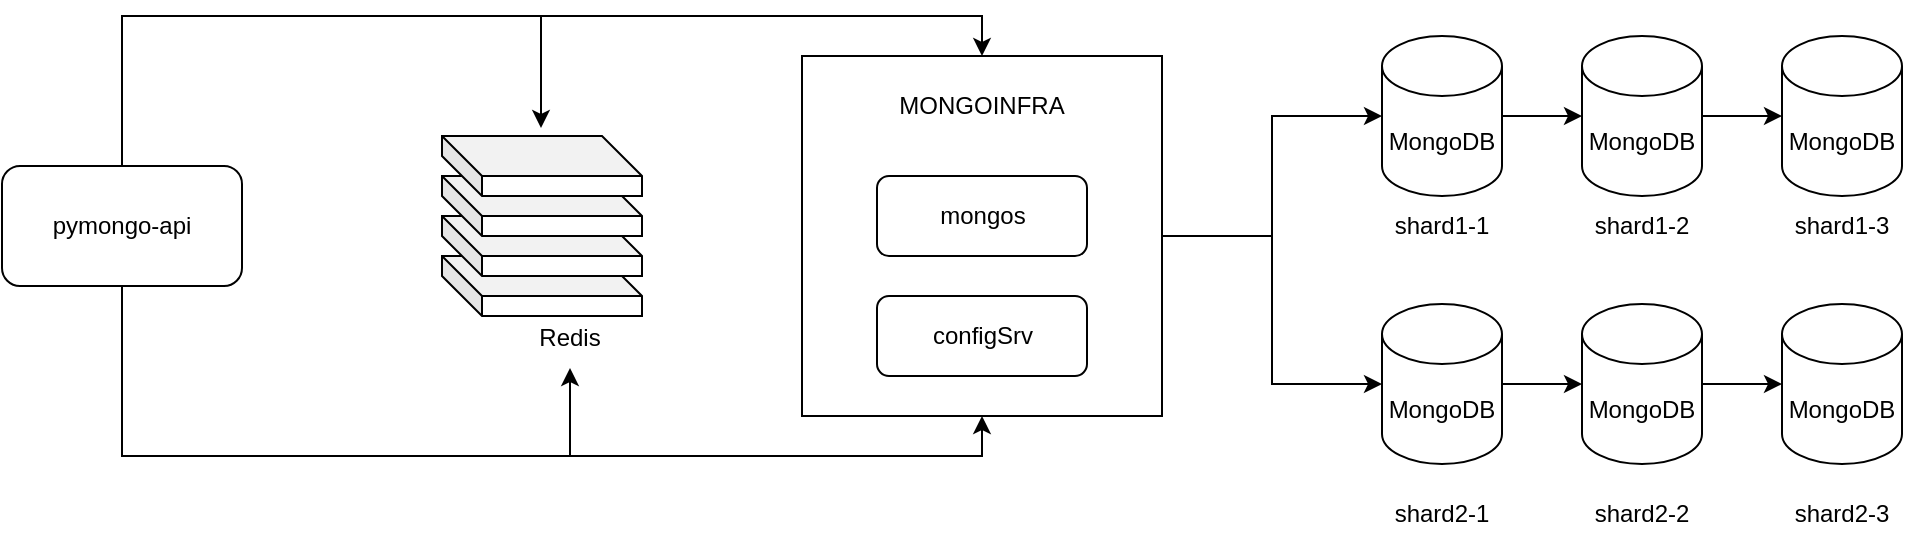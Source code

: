 <mxfile version="26.0.3">
  <diagram name="Page-1" id="-H_mtQnk-PTXWXPvYvuk">
    <mxGraphModel dx="1434" dy="838" grid="1" gridSize="10" guides="1" tooltips="1" connect="1" arrows="1" fold="1" page="1" pageScale="1" pageWidth="1169" pageHeight="827" math="0" shadow="0">
      <root>
        <mxCell id="0" />
        <mxCell id="1" parent="0" />
        <mxCell id="Muc_aPClsLvkvHybbQeR-3" value="MongoDB" style="shape=cylinder3;whiteSpace=wrap;html=1;boundedLbl=1;backgroundOutline=1;size=15;" parent="1" vertex="1">
          <mxGeometry x="920" y="334" width="60" height="80" as="geometry" />
        </mxCell>
        <mxCell id="Muc_aPClsLvkvHybbQeR-4" value="MongoDB" style="shape=cylinder3;whiteSpace=wrap;html=1;boundedLbl=1;backgroundOutline=1;size=15;" parent="1" vertex="1">
          <mxGeometry x="1020" y="334" width="60" height="80" as="geometry" />
        </mxCell>
        <mxCell id="Muc_aPClsLvkvHybbQeR-1" value="MongoDB" style="shape=cylinder3;whiteSpace=wrap;html=1;boundedLbl=1;backgroundOutline=1;size=15;" parent="1" vertex="1">
          <mxGeometry x="920" y="200" width="60" height="80" as="geometry" />
        </mxCell>
        <mxCell id="zA23MoTUsTF4_91t8viU-2" value="MongoDB" style="shape=cylinder3;whiteSpace=wrap;html=1;boundedLbl=1;backgroundOutline=1;size=15;" parent="1" vertex="1">
          <mxGeometry x="820" y="200" width="60" height="80" as="geometry" />
        </mxCell>
        <mxCell id="ubzGNl2D20a5ec5hKH8J-11" style="edgeStyle=orthogonalEdgeStyle;rounded=0;orthogonalLoop=1;jettySize=auto;html=1;entryX=0.5;entryY=0;entryDx=0;entryDy=0;" edge="1" parent="1" source="zA23MoTUsTF4_91t8viU-3" target="ubzGNl2D20a5ec5hKH8J-1">
          <mxGeometry relative="1" as="geometry">
            <Array as="points">
              <mxPoint x="190" y="190" />
              <mxPoint x="620" y="190" />
            </Array>
          </mxGeometry>
        </mxCell>
        <mxCell id="ubzGNl2D20a5ec5hKH8J-12" style="edgeStyle=orthogonalEdgeStyle;rounded=0;orthogonalLoop=1;jettySize=auto;html=1;exitX=0.5;exitY=1;exitDx=0;exitDy=0;entryX=0.5;entryY=1;entryDx=0;entryDy=0;" edge="1" parent="1" source="zA23MoTUsTF4_91t8viU-3" target="ubzGNl2D20a5ec5hKH8J-1">
          <mxGeometry relative="1" as="geometry" />
        </mxCell>
        <mxCell id="zA23MoTUsTF4_91t8viU-3" value="pymongo-api" style="rounded=1;whiteSpace=wrap;html=1;" parent="1" vertex="1">
          <mxGeometry x="130" y="265" width="120" height="60" as="geometry" />
        </mxCell>
        <mxCell id="eBjttoyjd2hQ2RarLXB0-1" value="MongoDB" style="shape=cylinder3;whiteSpace=wrap;html=1;boundedLbl=1;backgroundOutline=1;size=15;" parent="1" vertex="1">
          <mxGeometry x="820" y="334" width="60" height="80" as="geometry" />
        </mxCell>
        <mxCell id="Muc_aPClsLvkvHybbQeR-2" value="MongoDB" style="shape=cylinder3;whiteSpace=wrap;html=1;boundedLbl=1;backgroundOutline=1;size=15;" parent="1" vertex="1">
          <mxGeometry x="1020" y="200" width="60" height="80" as="geometry" />
        </mxCell>
        <mxCell id="3HQFfsbekLcYD1fzxphF-7" value="" style="group" parent="1" vertex="1" connectable="0">
          <mxGeometry x="350" y="250" width="100" height="90" as="geometry" />
        </mxCell>
        <mxCell id="3HQFfsbekLcYD1fzxphF-3" value="" style="shape=cube;whiteSpace=wrap;html=1;boundedLbl=1;backgroundOutline=1;darkOpacity=0.05;darkOpacity2=0.1;size=20;rotation=0;" parent="3HQFfsbekLcYD1fzxphF-7" vertex="1">
          <mxGeometry y="60" width="100" height="30" as="geometry" />
        </mxCell>
        <mxCell id="3HQFfsbekLcYD1fzxphF-4" value="" style="shape=cube;whiteSpace=wrap;html=1;boundedLbl=1;backgroundOutline=1;darkOpacity=0.05;darkOpacity2=0.1;size=20;rotation=0;" parent="3HQFfsbekLcYD1fzxphF-7" vertex="1">
          <mxGeometry y="40" width="100" height="30" as="geometry" />
        </mxCell>
        <mxCell id="3HQFfsbekLcYD1fzxphF-5" value="" style="shape=cube;whiteSpace=wrap;html=1;boundedLbl=1;backgroundOutline=1;darkOpacity=0.05;darkOpacity2=0.1;size=20;rotation=0;" parent="3HQFfsbekLcYD1fzxphF-7" vertex="1">
          <mxGeometry y="20" width="100" height="30" as="geometry" />
        </mxCell>
        <mxCell id="3HQFfsbekLcYD1fzxphF-6" value="" style="shape=cube;whiteSpace=wrap;html=1;boundedLbl=1;backgroundOutline=1;darkOpacity=0.05;darkOpacity2=0.1;size=20;rotation=0;" parent="3HQFfsbekLcYD1fzxphF-7" vertex="1">
          <mxGeometry width="100" height="30" as="geometry" />
        </mxCell>
        <mxCell id="3HQFfsbekLcYD1fzxphF-9" value="Redis" style="text;html=1;align=center;verticalAlign=middle;whiteSpace=wrap;rounded=0;" parent="1" vertex="1">
          <mxGeometry x="384" y="336" width="60" height="30" as="geometry" />
        </mxCell>
        <mxCell id="ubzGNl2D20a5ec5hKH8J-9" value="" style="group" vertex="1" connectable="0" parent="1">
          <mxGeometry x="530" y="210" width="180" height="180" as="geometry" />
        </mxCell>
        <mxCell id="ubzGNl2D20a5ec5hKH8J-1" value="" style="whiteSpace=wrap;html=1;aspect=fixed;" vertex="1" parent="ubzGNl2D20a5ec5hKH8J-9">
          <mxGeometry width="180" height="180" as="geometry" />
        </mxCell>
        <mxCell id="ubzGNl2D20a5ec5hKH8J-2" value="MONGOINFRA" style="text;html=1;align=center;verticalAlign=middle;whiteSpace=wrap;rounded=0;" vertex="1" parent="ubzGNl2D20a5ec5hKH8J-9">
          <mxGeometry x="25" y="10" width="130" height="30" as="geometry" />
        </mxCell>
        <mxCell id="ubzGNl2D20a5ec5hKH8J-3" value="configSrv" style="rounded=1;whiteSpace=wrap;html=1;" vertex="1" parent="ubzGNl2D20a5ec5hKH8J-9">
          <mxGeometry x="37.5" y="120" width="105" height="40" as="geometry" />
        </mxCell>
        <mxCell id="ubzGNl2D20a5ec5hKH8J-8" value="mongos" style="rounded=1;whiteSpace=wrap;html=1;" vertex="1" parent="ubzGNl2D20a5ec5hKH8J-9">
          <mxGeometry x="37.5" y="60" width="105" height="40" as="geometry" />
        </mxCell>
        <mxCell id="ubzGNl2D20a5ec5hKH8J-13" value="" style="endArrow=classic;html=1;rounded=0;entryX=0.5;entryY=1;entryDx=0;entryDy=0;" edge="1" parent="1" target="3HQFfsbekLcYD1fzxphF-9">
          <mxGeometry width="50" height="50" relative="1" as="geometry">
            <mxPoint x="414" y="410" as="sourcePoint" />
            <mxPoint x="460" y="360" as="targetPoint" />
            <Array as="points">
              <mxPoint x="414" y="390" />
            </Array>
          </mxGeometry>
        </mxCell>
        <mxCell id="ubzGNl2D20a5ec5hKH8J-14" value="" style="endArrow=classic;html=1;rounded=0;" edge="1" parent="1">
          <mxGeometry width="50" height="50" relative="1" as="geometry">
            <mxPoint x="399.5" y="190" as="sourcePoint" />
            <mxPoint x="399.5" y="246" as="targetPoint" />
            <Array as="points" />
          </mxGeometry>
        </mxCell>
        <mxCell id="ubzGNl2D20a5ec5hKH8J-15" style="edgeStyle=orthogonalEdgeStyle;rounded=0;orthogonalLoop=1;jettySize=auto;html=1;exitX=1;exitY=0.5;exitDx=0;exitDy=0;entryX=0;entryY=0.5;entryDx=0;entryDy=0;entryPerimeter=0;" edge="1" parent="1" source="ubzGNl2D20a5ec5hKH8J-1" target="zA23MoTUsTF4_91t8viU-2">
          <mxGeometry relative="1" as="geometry" />
        </mxCell>
        <mxCell id="ubzGNl2D20a5ec5hKH8J-16" style="edgeStyle=orthogonalEdgeStyle;rounded=0;orthogonalLoop=1;jettySize=auto;html=1;exitX=1;exitY=0.5;exitDx=0;exitDy=0;entryX=0;entryY=0.5;entryDx=0;entryDy=0;entryPerimeter=0;" edge="1" parent="1" source="ubzGNl2D20a5ec5hKH8J-1" target="eBjttoyjd2hQ2RarLXB0-1">
          <mxGeometry relative="1" as="geometry" />
        </mxCell>
        <mxCell id="ubzGNl2D20a5ec5hKH8J-17" style="edgeStyle=orthogonalEdgeStyle;rounded=0;orthogonalLoop=1;jettySize=auto;html=1;exitX=1;exitY=0.5;exitDx=0;exitDy=0;exitPerimeter=0;entryX=0;entryY=0.5;entryDx=0;entryDy=0;entryPerimeter=0;" edge="1" parent="1" source="zA23MoTUsTF4_91t8viU-2" target="Muc_aPClsLvkvHybbQeR-1">
          <mxGeometry relative="1" as="geometry" />
        </mxCell>
        <mxCell id="ubzGNl2D20a5ec5hKH8J-18" style="edgeStyle=orthogonalEdgeStyle;rounded=0;orthogonalLoop=1;jettySize=auto;html=1;exitX=1;exitY=0.5;exitDx=0;exitDy=0;exitPerimeter=0;entryX=0;entryY=0.5;entryDx=0;entryDy=0;entryPerimeter=0;" edge="1" parent="1" source="Muc_aPClsLvkvHybbQeR-1" target="Muc_aPClsLvkvHybbQeR-2">
          <mxGeometry relative="1" as="geometry" />
        </mxCell>
        <mxCell id="ubzGNl2D20a5ec5hKH8J-19" style="edgeStyle=orthogonalEdgeStyle;rounded=0;orthogonalLoop=1;jettySize=auto;html=1;exitX=1;exitY=0.5;exitDx=0;exitDy=0;exitPerimeter=0;entryX=0;entryY=0.5;entryDx=0;entryDy=0;entryPerimeter=0;" edge="1" parent="1" source="eBjttoyjd2hQ2RarLXB0-1" target="Muc_aPClsLvkvHybbQeR-3">
          <mxGeometry relative="1" as="geometry" />
        </mxCell>
        <mxCell id="ubzGNl2D20a5ec5hKH8J-20" style="edgeStyle=orthogonalEdgeStyle;rounded=0;orthogonalLoop=1;jettySize=auto;html=1;exitX=1;exitY=0.5;exitDx=0;exitDy=0;exitPerimeter=0;entryX=0;entryY=0.5;entryDx=0;entryDy=0;entryPerimeter=0;" edge="1" parent="1" source="Muc_aPClsLvkvHybbQeR-3" target="Muc_aPClsLvkvHybbQeR-4">
          <mxGeometry relative="1" as="geometry" />
        </mxCell>
        <mxCell id="ubzGNl2D20a5ec5hKH8J-21" value="shard1-1" style="text;html=1;align=center;verticalAlign=middle;whiteSpace=wrap;rounded=0;" vertex="1" parent="1">
          <mxGeometry x="820" y="280" width="60" height="30" as="geometry" />
        </mxCell>
        <mxCell id="ubzGNl2D20a5ec5hKH8J-22" value="shard1-2" style="text;html=1;align=center;verticalAlign=middle;whiteSpace=wrap;rounded=0;" vertex="1" parent="1">
          <mxGeometry x="920" y="280" width="60" height="30" as="geometry" />
        </mxCell>
        <mxCell id="ubzGNl2D20a5ec5hKH8J-23" value="shard1-3" style="text;html=1;align=center;verticalAlign=middle;whiteSpace=wrap;rounded=0;" vertex="1" parent="1">
          <mxGeometry x="1020" y="280" width="60" height="30" as="geometry" />
        </mxCell>
        <mxCell id="ubzGNl2D20a5ec5hKH8J-24" value="shard2-1" style="text;html=1;align=center;verticalAlign=middle;whiteSpace=wrap;rounded=0;" vertex="1" parent="1">
          <mxGeometry x="820" y="424" width="60" height="30" as="geometry" />
        </mxCell>
        <mxCell id="ubzGNl2D20a5ec5hKH8J-25" value="shard2-2" style="text;html=1;align=center;verticalAlign=middle;whiteSpace=wrap;rounded=0;" vertex="1" parent="1">
          <mxGeometry x="920" y="424" width="60" height="30" as="geometry" />
        </mxCell>
        <mxCell id="ubzGNl2D20a5ec5hKH8J-26" value="shard2-3" style="text;html=1;align=center;verticalAlign=middle;whiteSpace=wrap;rounded=0;" vertex="1" parent="1">
          <mxGeometry x="1020" y="424" width="60" height="30" as="geometry" />
        </mxCell>
      </root>
    </mxGraphModel>
  </diagram>
</mxfile>
